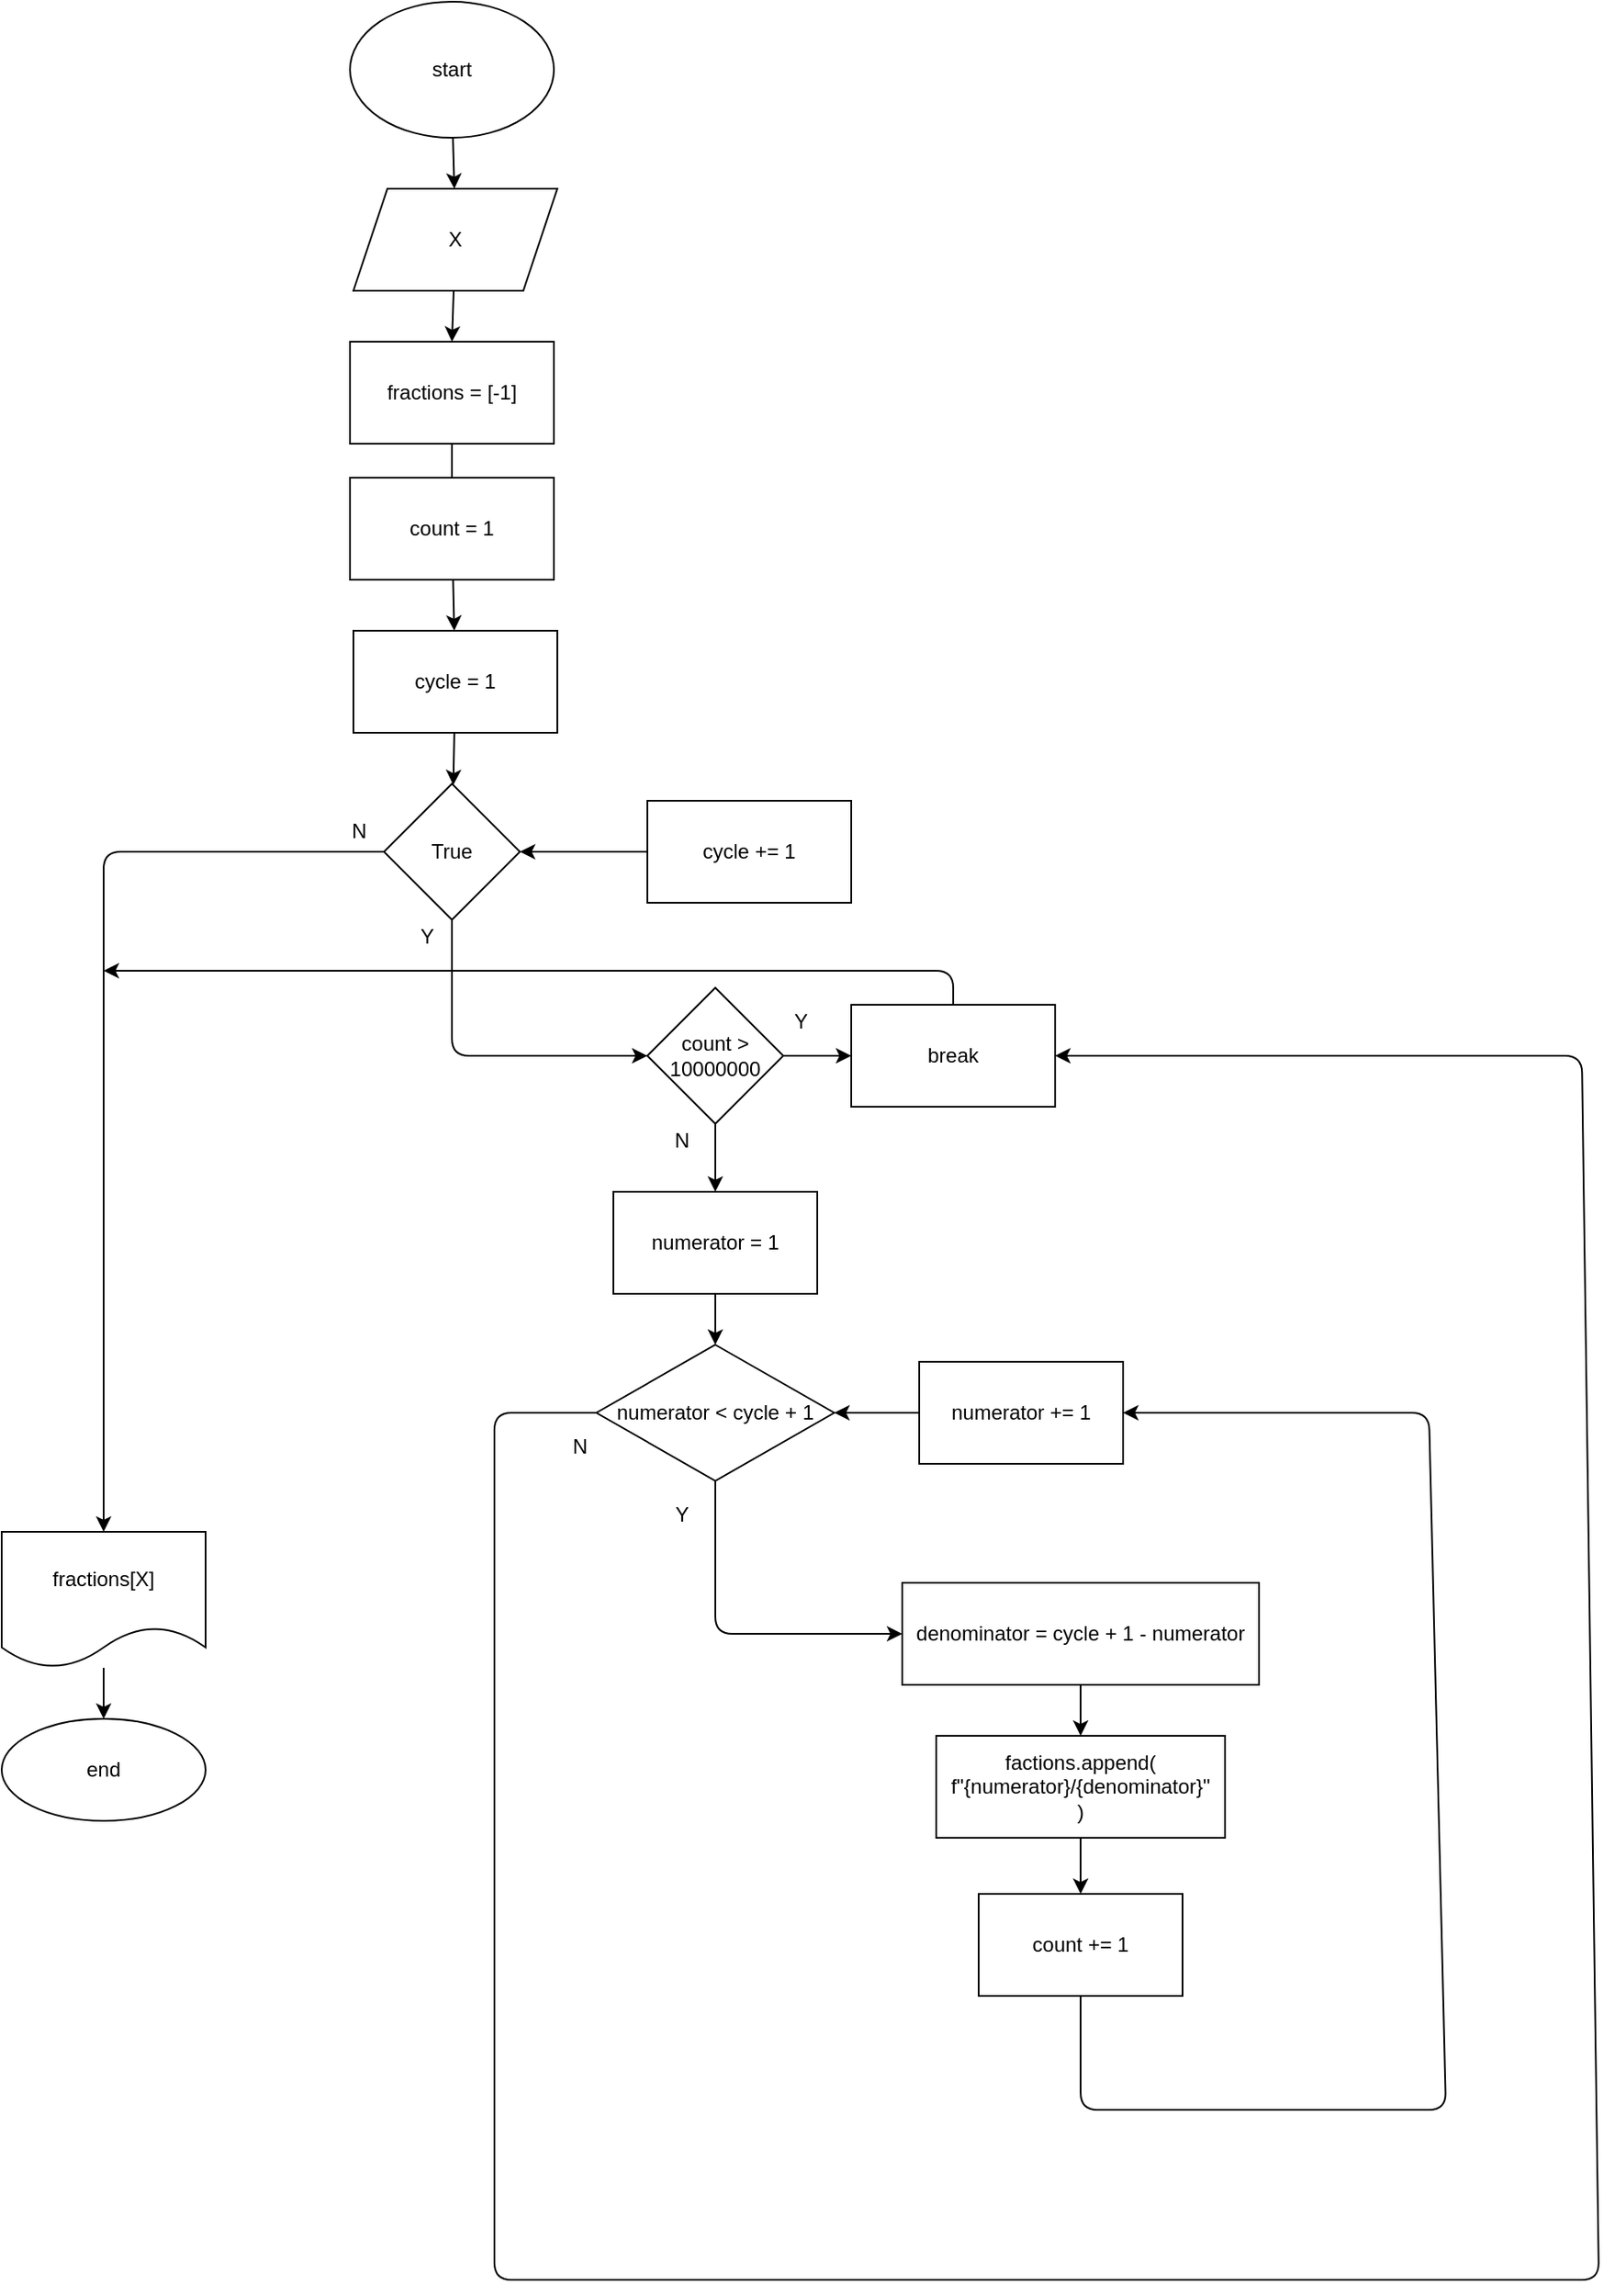 <mxfile>
    <diagram id="NxqlB7S9E7R71R_WJMi-" name="Page-1">
        <mxGraphModel dx="1409" dy="970" grid="1" gridSize="10" guides="1" tooltips="1" connect="1" arrows="1" fold="1" page="1" pageScale="1" pageWidth="850" pageHeight="1100" math="0" shadow="0">
            <root>
                <mxCell id="0"/>
                <mxCell id="1" parent="0"/>
                <mxCell id="104" value="" style="edgeStyle=none;html=1;" edge="1" parent="1" source="2" target="103">
                    <mxGeometry relative="1" as="geometry"/>
                </mxCell>
                <mxCell id="2" value="start" style="ellipse;whiteSpace=wrap;html=1;" parent="1" vertex="1">
                    <mxGeometry x="365" y="20" width="120" height="80" as="geometry"/>
                </mxCell>
                <mxCell id="90" value="" style="edgeStyle=none;html=1;" edge="1" parent="1" source="91">
                    <mxGeometry relative="1" as="geometry">
                        <mxPoint x="425" y="320" as="targetPoint"/>
                    </mxGeometry>
                </mxCell>
                <mxCell id="91" value="fractions = [-1]" style="whiteSpace=wrap;html=1;" vertex="1" parent="1">
                    <mxGeometry x="365" y="220" width="120" height="60" as="geometry"/>
                </mxCell>
                <mxCell id="92" value="" style="edgeStyle=none;html=1;" edge="1" parent="1" source="93">
                    <mxGeometry relative="1" as="geometry">
                        <mxPoint x="540" y="640" as="targetPoint"/>
                        <Array as="points">
                            <mxPoint x="425" y="640"/>
                        </Array>
                    </mxGeometry>
                </mxCell>
                <mxCell id="111" style="edgeStyle=none;html=1;entryX=0.5;entryY=0;entryDx=0;entryDy=0;" edge="1" parent="1" source="93" target="113">
                    <mxGeometry relative="1" as="geometry">
                        <mxPoint x="220" y="915" as="targetPoint"/>
                        <Array as="points">
                            <mxPoint x="220" y="520"/>
                        </Array>
                    </mxGeometry>
                </mxCell>
                <mxCell id="93" value="True" style="rhombus;whiteSpace=wrap;html=1;" vertex="1" parent="1">
                    <mxGeometry x="385" y="480" width="80" height="80" as="geometry"/>
                </mxCell>
                <mxCell id="94" value="" style="edgeStyle=none;html=1;" edge="1" parent="1" source="95" target="93">
                    <mxGeometry relative="1" as="geometry"/>
                </mxCell>
                <mxCell id="95" value="cycle = 1" style="whiteSpace=wrap;html=1;" vertex="1" parent="1">
                    <mxGeometry x="367" y="390" width="120" height="60" as="geometry"/>
                </mxCell>
                <mxCell id="96" value="" style="edgeStyle=none;html=1;" edge="1" parent="1" source="97" target="95">
                    <mxGeometry relative="1" as="geometry"/>
                </mxCell>
                <mxCell id="97" value="count = 1" style="whiteSpace=wrap;html=1;" vertex="1" parent="1">
                    <mxGeometry x="365" y="300" width="120" height="60" as="geometry"/>
                </mxCell>
                <mxCell id="98" style="edgeStyle=none;html=1;entryX=1;entryY=0.5;entryDx=0;entryDy=0;" edge="1" parent="1" source="99" target="93">
                    <mxGeometry relative="1" as="geometry"/>
                </mxCell>
                <mxCell id="99" value="cycle += 1" style="whiteSpace=wrap;html=1;" vertex="1" parent="1">
                    <mxGeometry x="540" y="490" width="120" height="60" as="geometry"/>
                </mxCell>
                <mxCell id="108" value="" style="edgeStyle=none;html=1;" edge="1" parent="1" source="100" target="107">
                    <mxGeometry relative="1" as="geometry"/>
                </mxCell>
                <mxCell id="120" value="" style="edgeStyle=none;html=1;" edge="1" parent="1" source="100" target="119">
                    <mxGeometry relative="1" as="geometry"/>
                </mxCell>
                <mxCell id="100" value="count &amp;gt; 10000000" style="rhombus;whiteSpace=wrap;html=1;" vertex="1" parent="1">
                    <mxGeometry x="540" y="600" width="80" height="80" as="geometry"/>
                </mxCell>
                <mxCell id="106" style="edgeStyle=none;html=1;entryX=0.5;entryY=0;entryDx=0;entryDy=0;" edge="1" parent="1" source="103" target="91">
                    <mxGeometry relative="1" as="geometry"/>
                </mxCell>
                <mxCell id="103" value="X" style="shape=parallelogram;perimeter=parallelogramPerimeter;whiteSpace=wrap;html=1;fixedSize=1;" vertex="1" parent="1">
                    <mxGeometry x="367" y="130" width="120" height="60" as="geometry"/>
                </mxCell>
                <mxCell id="116" style="edgeStyle=none;html=1;" edge="1" parent="1" source="107">
                    <mxGeometry relative="1" as="geometry">
                        <mxPoint x="220" y="590" as="targetPoint"/>
                        <Array as="points">
                            <mxPoint x="720" y="590"/>
                        </Array>
                    </mxGeometry>
                </mxCell>
                <mxCell id="107" value="break" style="whiteSpace=wrap;html=1;" vertex="1" parent="1">
                    <mxGeometry x="660" y="610" width="120" height="60" as="geometry"/>
                </mxCell>
                <mxCell id="109" value="Y" style="text;html=1;align=center;verticalAlign=middle;resizable=0;points=[];autosize=1;strokeColor=none;fillColor=none;" vertex="1" parent="1">
                    <mxGeometry x="400" y="560" width="20" height="20" as="geometry"/>
                </mxCell>
                <mxCell id="110" value="N" style="text;html=1;align=center;verticalAlign=middle;resizable=0;points=[];autosize=1;strokeColor=none;fillColor=none;" vertex="1" parent="1">
                    <mxGeometry x="360" y="498" width="20" height="20" as="geometry"/>
                </mxCell>
                <mxCell id="115" value="" style="edgeStyle=none;html=1;" edge="1" parent="1" source="113" target="114">
                    <mxGeometry relative="1" as="geometry"/>
                </mxCell>
                <mxCell id="113" value="fractions[X]" style="shape=document;whiteSpace=wrap;html=1;boundedLbl=1;" vertex="1" parent="1">
                    <mxGeometry x="160" y="920" width="120" height="80" as="geometry"/>
                </mxCell>
                <mxCell id="114" value="end" style="ellipse;whiteSpace=wrap;html=1;" vertex="1" parent="1">
                    <mxGeometry x="160" y="1030" width="120" height="60" as="geometry"/>
                </mxCell>
                <mxCell id="117" value="Y" style="text;html=1;align=center;verticalAlign=middle;resizable=0;points=[];autosize=1;strokeColor=none;fillColor=none;" vertex="1" parent="1">
                    <mxGeometry x="620" y="610" width="20" height="20" as="geometry"/>
                </mxCell>
                <mxCell id="118" value="N" style="text;html=1;align=center;verticalAlign=middle;resizable=0;points=[];autosize=1;strokeColor=none;fillColor=none;" vertex="1" parent="1">
                    <mxGeometry x="550" y="680" width="20" height="20" as="geometry"/>
                </mxCell>
                <mxCell id="122" value="" style="edgeStyle=none;html=1;" edge="1" parent="1" source="119" target="121">
                    <mxGeometry relative="1" as="geometry"/>
                </mxCell>
                <mxCell id="119" value="numerator = 1" style="whiteSpace=wrap;html=1;" vertex="1" parent="1">
                    <mxGeometry x="520" y="720" width="120" height="60" as="geometry"/>
                </mxCell>
                <mxCell id="125" style="edgeStyle=none;html=1;entryX=0;entryY=0.5;entryDx=0;entryDy=0;" edge="1" parent="1" source="121" target="126">
                    <mxGeometry relative="1" as="geometry">
                        <mxPoint x="690" y="980" as="targetPoint"/>
                        <Array as="points">
                            <mxPoint x="580" y="980"/>
                        </Array>
                    </mxGeometry>
                </mxCell>
                <mxCell id="133" style="edgeStyle=none;html=1;entryX=1;entryY=0.5;entryDx=0;entryDy=0;" edge="1" parent="1" source="121" target="107">
                    <mxGeometry relative="1" as="geometry">
                        <Array as="points">
                            <mxPoint x="450" y="850"/>
                            <mxPoint x="450" y="1360"/>
                            <mxPoint x="1100" y="1360"/>
                            <mxPoint x="1090" y="640"/>
                        </Array>
                    </mxGeometry>
                </mxCell>
                <mxCell id="121" value="numerator &amp;lt; cycle + 1" style="rhombus;whiteSpace=wrap;html=1;" vertex="1" parent="1">
                    <mxGeometry x="510" y="810" width="140" height="80" as="geometry"/>
                </mxCell>
                <mxCell id="124" value="" style="edgeStyle=none;html=1;" edge="1" parent="1" source="123" target="121">
                    <mxGeometry relative="1" as="geometry"/>
                </mxCell>
                <mxCell id="123" value="numerator += 1" style="whiteSpace=wrap;html=1;" vertex="1" parent="1">
                    <mxGeometry x="700" y="820" width="120" height="60" as="geometry"/>
                </mxCell>
                <mxCell id="128" value="" style="edgeStyle=none;html=1;" edge="1" parent="1" source="126" target="127">
                    <mxGeometry relative="1" as="geometry"/>
                </mxCell>
                <mxCell id="126" value="denominator = cycle + 1 - numerator" style="whiteSpace=wrap;html=1;" vertex="1" parent="1">
                    <mxGeometry x="690" y="950" width="210" height="60" as="geometry"/>
                </mxCell>
                <mxCell id="130" value="" style="edgeStyle=none;html=1;" edge="1" parent="1" source="127" target="129">
                    <mxGeometry relative="1" as="geometry"/>
                </mxCell>
                <mxCell id="127" value="factions.append(&lt;br&gt;f&quot;{numerator}/{denominator}&quot;&lt;br&gt;)" style="whiteSpace=wrap;html=1;" vertex="1" parent="1">
                    <mxGeometry x="710" y="1040" width="170" height="60" as="geometry"/>
                </mxCell>
                <mxCell id="131" style="edgeStyle=none;html=1;entryX=1;entryY=0.5;entryDx=0;entryDy=0;" edge="1" parent="1" source="129" target="123">
                    <mxGeometry relative="1" as="geometry">
                        <Array as="points">
                            <mxPoint x="795" y="1260"/>
                            <mxPoint x="1010" y="1260"/>
                            <mxPoint x="1000" y="850"/>
                        </Array>
                    </mxGeometry>
                </mxCell>
                <mxCell id="129" value="count += 1" style="whiteSpace=wrap;html=1;" vertex="1" parent="1">
                    <mxGeometry x="735" y="1133" width="120" height="60" as="geometry"/>
                </mxCell>
                <mxCell id="132" value="Y" style="text;html=1;align=center;verticalAlign=middle;resizable=0;points=[];autosize=1;strokeColor=none;fillColor=none;" vertex="1" parent="1">
                    <mxGeometry x="550" y="900" width="20" height="20" as="geometry"/>
                </mxCell>
                <mxCell id="134" value="N" style="text;html=1;align=center;verticalAlign=middle;resizable=0;points=[];autosize=1;strokeColor=none;fillColor=none;" vertex="1" parent="1">
                    <mxGeometry x="490" y="860" width="20" height="20" as="geometry"/>
                </mxCell>
            </root>
        </mxGraphModel>
    </diagram>
</mxfile>